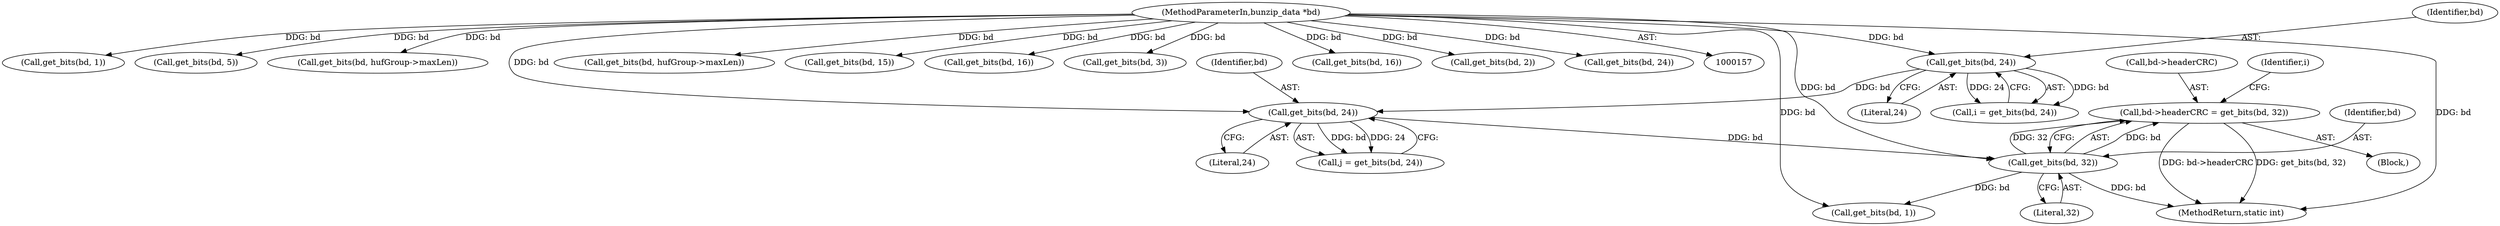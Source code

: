 digraph "0_busybox_0402cb32df015d9372578e3db27db47b33d5c7b0@pointer" {
"1000220" [label="(Call,bd->headerCRC = get_bits(bd, 32))"];
"1000224" [label="(Call,get_bits(bd, 32))"];
"1000217" [label="(Call,get_bits(bd, 24))"];
"1000212" [label="(Call,get_bits(bd, 24))"];
"1000158" [label="(MethodParameterIn,bunzip_data *bd)"];
"1000381" [label="(Call,get_bits(bd, 1))"];
"1000226" [label="(Literal,32)"];
"1000445" [label="(Call,get_bits(bd, 5))"];
"1000855" [label="(Call,get_bits(bd, hufGroup->maxLen))"];
"1001173" [label="(MethodReturn,static int)"];
"1000219" [label="(Literal,24)"];
"1000801" [label="(Call,get_bits(bd, hufGroup->maxLen))"];
"1000357" [label="(Call,get_bits(bd, 15))"];
"1000274" [label="(Call,get_bits(bd, 16))"];
"1000230" [label="(Identifier,i)"];
"1000221" [label="(Call,bd->headerCRC)"];
"1000220" [label="(Call,bd->headerCRC = get_bits(bd, 32))"];
"1000225" [label="(Identifier,bd)"];
"1000158" [label="(MethodParameterIn,bunzip_data *bd)"];
"1000214" [label="(Literal,24)"];
"1000212" [label="(Call,get_bits(bd, 24))"];
"1000248" [label="(Call,get_bits(bd, 1))"];
"1000328" [label="(Call,get_bits(bd, 3))"];
"1000217" [label="(Call,get_bits(bd, 24))"];
"1000224" [label="(Call,get_bits(bd, 32))"];
"1000289" [label="(Call,get_bits(bd, 16))"];
"1000474" [label="(Call,get_bits(bd, 2))"];
"1000255" [label="(Call,get_bits(bd, 24))"];
"1000159" [label="(Block,)"];
"1000218" [label="(Identifier,bd)"];
"1000213" [label="(Identifier,bd)"];
"1000210" [label="(Call,i = get_bits(bd, 24))"];
"1000215" [label="(Call,j = get_bits(bd, 24))"];
"1000220" -> "1000159"  [label="AST: "];
"1000220" -> "1000224"  [label="CFG: "];
"1000221" -> "1000220"  [label="AST: "];
"1000224" -> "1000220"  [label="AST: "];
"1000230" -> "1000220"  [label="CFG: "];
"1000220" -> "1001173"  [label="DDG: bd->headerCRC"];
"1000220" -> "1001173"  [label="DDG: get_bits(bd, 32)"];
"1000224" -> "1000220"  [label="DDG: bd"];
"1000224" -> "1000220"  [label="DDG: 32"];
"1000224" -> "1000226"  [label="CFG: "];
"1000225" -> "1000224"  [label="AST: "];
"1000226" -> "1000224"  [label="AST: "];
"1000224" -> "1001173"  [label="DDG: bd"];
"1000217" -> "1000224"  [label="DDG: bd"];
"1000158" -> "1000224"  [label="DDG: bd"];
"1000224" -> "1000248"  [label="DDG: bd"];
"1000217" -> "1000215"  [label="AST: "];
"1000217" -> "1000219"  [label="CFG: "];
"1000218" -> "1000217"  [label="AST: "];
"1000219" -> "1000217"  [label="AST: "];
"1000215" -> "1000217"  [label="CFG: "];
"1000217" -> "1000215"  [label="DDG: bd"];
"1000217" -> "1000215"  [label="DDG: 24"];
"1000212" -> "1000217"  [label="DDG: bd"];
"1000158" -> "1000217"  [label="DDG: bd"];
"1000212" -> "1000210"  [label="AST: "];
"1000212" -> "1000214"  [label="CFG: "];
"1000213" -> "1000212"  [label="AST: "];
"1000214" -> "1000212"  [label="AST: "];
"1000210" -> "1000212"  [label="CFG: "];
"1000212" -> "1000210"  [label="DDG: bd"];
"1000212" -> "1000210"  [label="DDG: 24"];
"1000158" -> "1000212"  [label="DDG: bd"];
"1000158" -> "1000157"  [label="AST: "];
"1000158" -> "1001173"  [label="DDG: bd"];
"1000158" -> "1000248"  [label="DDG: bd"];
"1000158" -> "1000255"  [label="DDG: bd"];
"1000158" -> "1000274"  [label="DDG: bd"];
"1000158" -> "1000289"  [label="DDG: bd"];
"1000158" -> "1000328"  [label="DDG: bd"];
"1000158" -> "1000357"  [label="DDG: bd"];
"1000158" -> "1000381"  [label="DDG: bd"];
"1000158" -> "1000445"  [label="DDG: bd"];
"1000158" -> "1000474"  [label="DDG: bd"];
"1000158" -> "1000801"  [label="DDG: bd"];
"1000158" -> "1000855"  [label="DDG: bd"];
}
